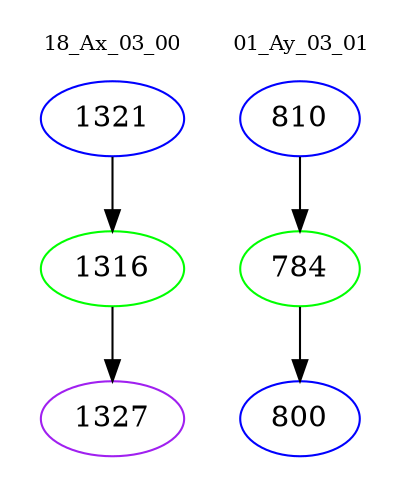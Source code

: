 digraph{
subgraph cluster_0 {
color = white
label = "18_Ax_03_00";
fontsize=10;
T0_1321 [label="1321", color="blue"]
T0_1321 -> T0_1316 [color="black"]
T0_1316 [label="1316", color="green"]
T0_1316 -> T0_1327 [color="black"]
T0_1327 [label="1327", color="purple"]
}
subgraph cluster_1 {
color = white
label = "01_Ay_03_01";
fontsize=10;
T1_810 [label="810", color="blue"]
T1_810 -> T1_784 [color="black"]
T1_784 [label="784", color="green"]
T1_784 -> T1_800 [color="black"]
T1_800 [label="800", color="blue"]
}
}
